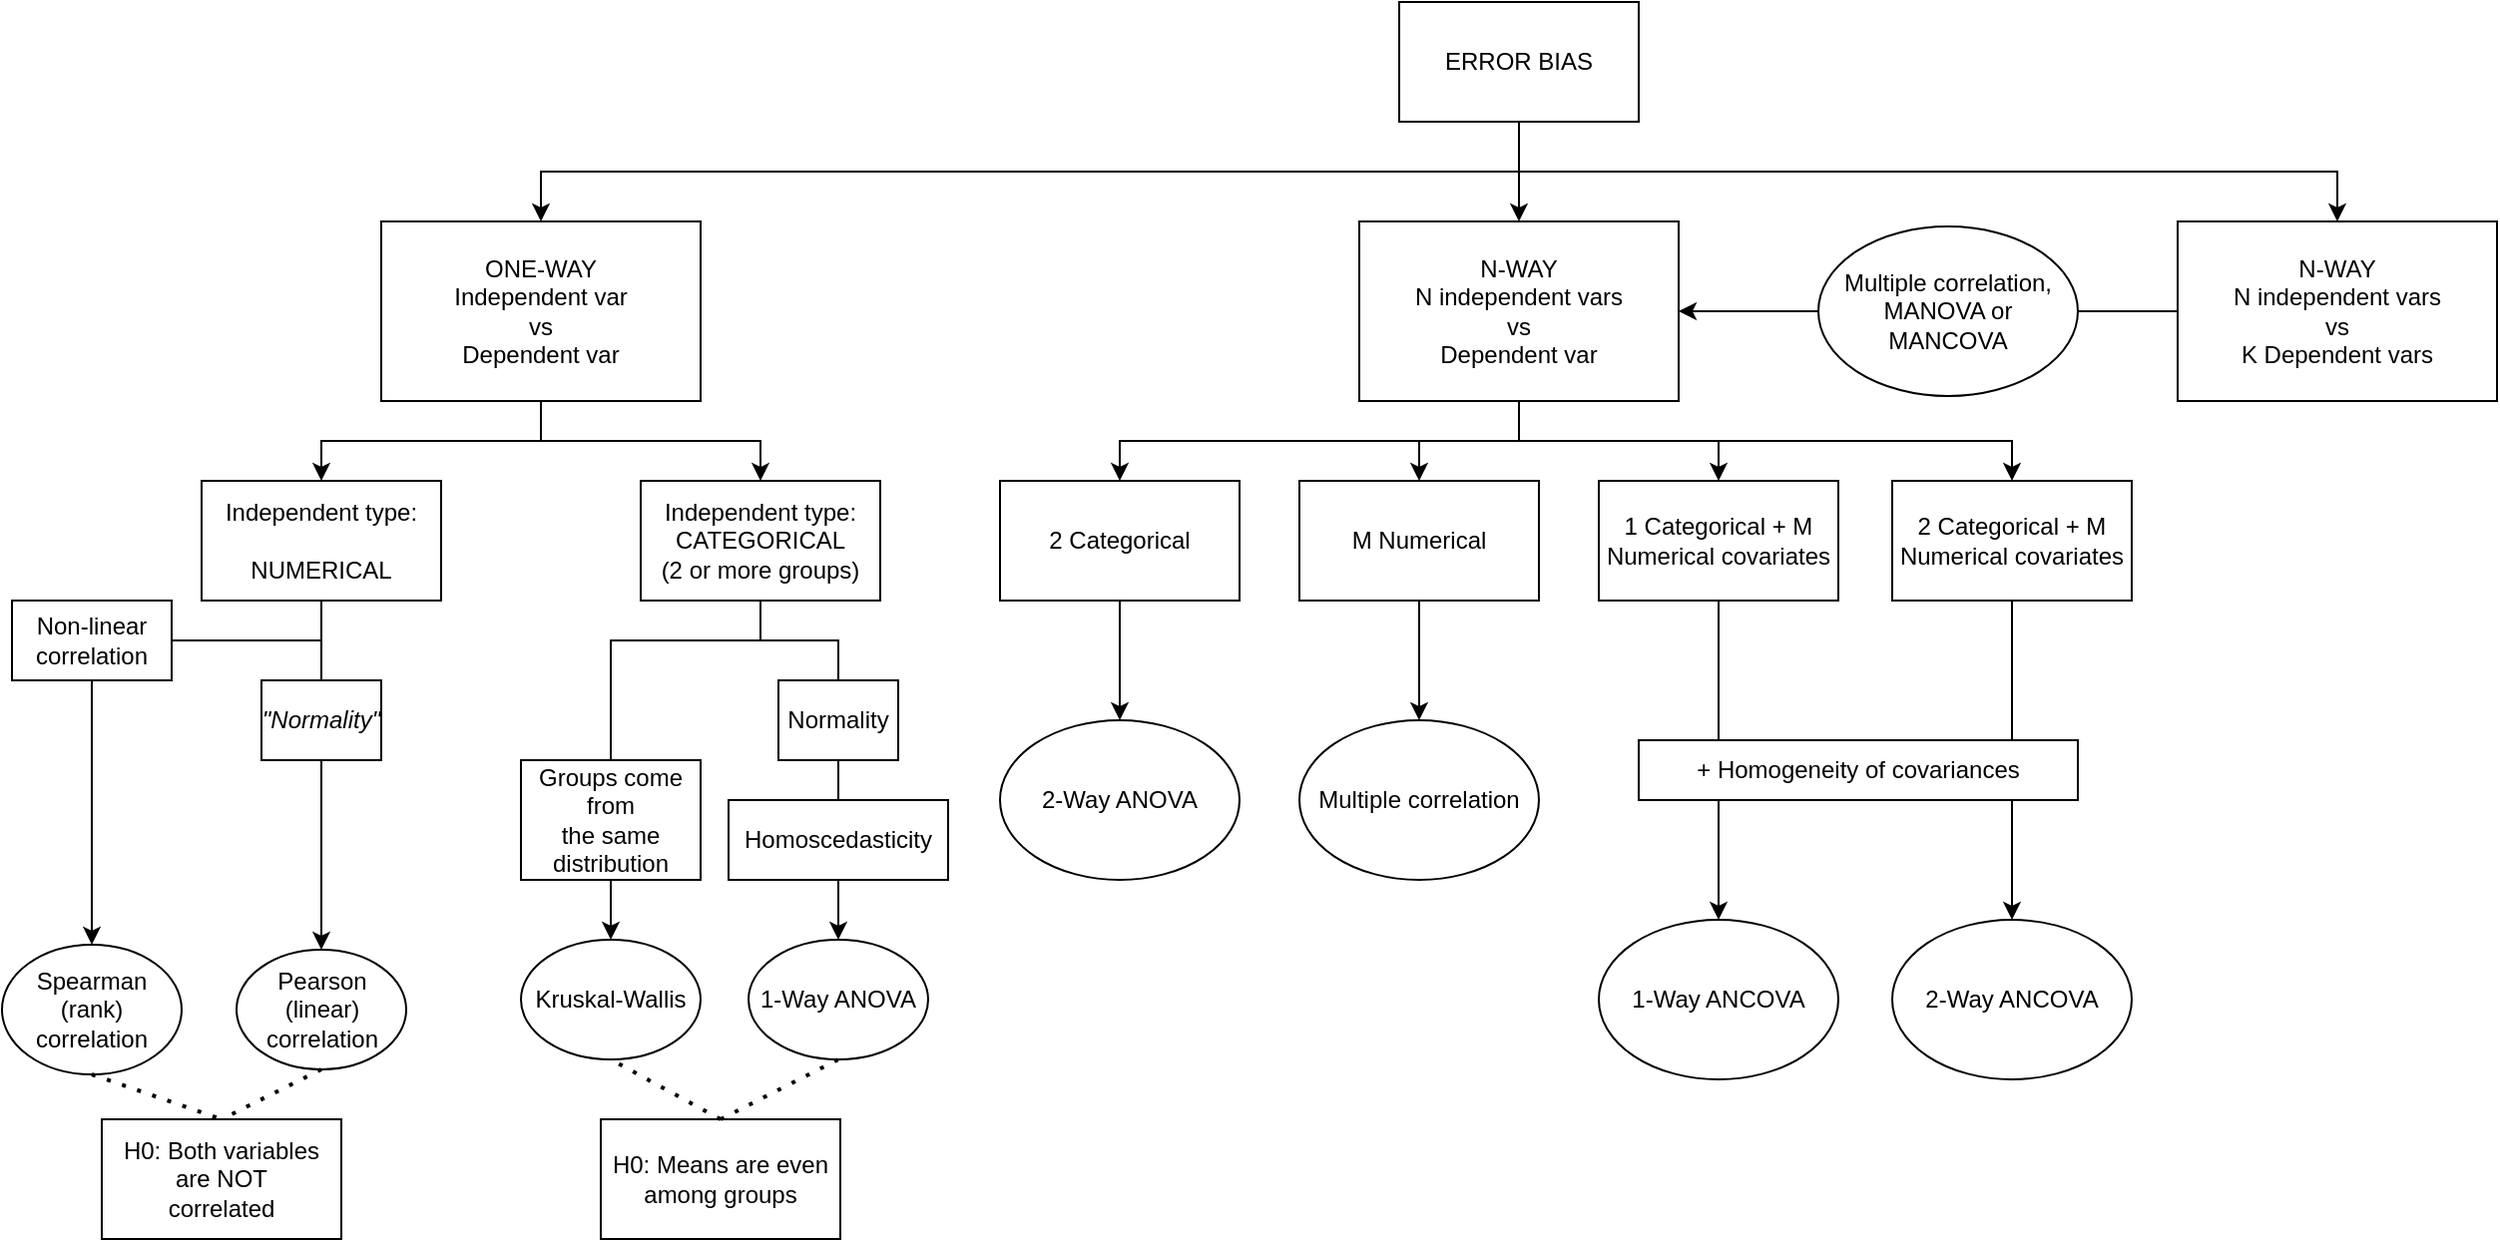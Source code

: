 <mxfile version="17.5.0" type="github">
  <diagram id="nlkPnwCIeHFaATNDk7t9" name="Page-1">
    <mxGraphModel dx="2249" dy="705" grid="1" gridSize="10" guides="1" tooltips="1" connect="1" arrows="1" fold="1" page="1" pageScale="1" pageWidth="827" pageHeight="1169" math="0" shadow="0">
      <root>
        <mxCell id="0" />
        <mxCell id="1" parent="0" />
        <mxCell id="x7gbHvze0u9rKhDAbI1o-14" style="edgeStyle=orthogonalEdgeStyle;rounded=0;orthogonalLoop=1;jettySize=auto;html=1;exitX=0.5;exitY=1;exitDx=0;exitDy=0;entryX=0.5;entryY=0;entryDx=0;entryDy=0;" parent="1" source="x7gbHvze0u9rKhDAbI1o-1" target="x7gbHvze0u9rKhDAbI1o-2" edge="1">
          <mxGeometry relative="1" as="geometry" />
        </mxCell>
        <mxCell id="x7gbHvze0u9rKhDAbI1o-38" style="edgeStyle=orthogonalEdgeStyle;rounded=0;orthogonalLoop=1;jettySize=auto;html=1;exitX=0.5;exitY=1;exitDx=0;exitDy=0;entryX=0.5;entryY=0;entryDx=0;entryDy=0;" parent="1" source="x7gbHvze0u9rKhDAbI1o-1" target="x7gbHvze0u9rKhDAbI1o-6" edge="1">
          <mxGeometry relative="1" as="geometry" />
        </mxCell>
        <mxCell id="x7gbHvze0u9rKhDAbI1o-61" style="edgeStyle=orthogonalEdgeStyle;rounded=0;orthogonalLoop=1;jettySize=auto;html=1;exitX=0.5;exitY=1;exitDx=0;exitDy=0;entryX=0.5;entryY=0;entryDx=0;entryDy=0;" parent="1" source="x7gbHvze0u9rKhDAbI1o-1" target="sU1CsyUOXi9waq4NskRp-3" edge="1">
          <mxGeometry relative="1" as="geometry">
            <mxPoint x="990" y="125" as="targetPoint" />
          </mxGeometry>
        </mxCell>
        <mxCell id="x7gbHvze0u9rKhDAbI1o-1" value="ERROR BIAS" style="rounded=0;whiteSpace=wrap;html=1;" parent="1" vertex="1">
          <mxGeometry x="580" y="40" width="120" height="60" as="geometry" />
        </mxCell>
        <mxCell id="x7gbHvze0u9rKhDAbI1o-15" style="edgeStyle=orthogonalEdgeStyle;rounded=0;orthogonalLoop=1;jettySize=auto;html=1;exitX=0.5;exitY=1;exitDx=0;exitDy=0;entryX=0.5;entryY=0;entryDx=0;entryDy=0;" parent="1" source="x7gbHvze0u9rKhDAbI1o-2" target="x7gbHvze0u9rKhDAbI1o-7" edge="1">
          <mxGeometry relative="1" as="geometry" />
        </mxCell>
        <mxCell id="x7gbHvze0u9rKhDAbI1o-19" style="edgeStyle=orthogonalEdgeStyle;rounded=0;orthogonalLoop=1;jettySize=auto;html=1;exitX=0.5;exitY=1;exitDx=0;exitDy=0;entryX=0.5;entryY=0;entryDx=0;entryDy=0;" parent="1" source="x7gbHvze0u9rKhDAbI1o-2" target="x7gbHvze0u9rKhDAbI1o-3" edge="1">
          <mxGeometry relative="1" as="geometry" />
        </mxCell>
        <mxCell id="x7gbHvze0u9rKhDAbI1o-2" value="ONE-WAY&lt;br&gt;Independent var&lt;br&gt;vs&lt;br&gt;Dependent var" style="rounded=0;whiteSpace=wrap;html=1;" parent="1" vertex="1">
          <mxGeometry x="70" y="150" width="160" height="90" as="geometry" />
        </mxCell>
        <mxCell id="x7gbHvze0u9rKhDAbI1o-23" style="edgeStyle=orthogonalEdgeStyle;rounded=0;orthogonalLoop=1;jettySize=auto;html=1;exitX=0.5;exitY=1;exitDx=0;exitDy=0;entryX=0.5;entryY=0;entryDx=0;entryDy=0;endArrow=none;" parent="1" source="x7gbHvze0u9rKhDAbI1o-3" target="x7gbHvze0u9rKhDAbI1o-20" edge="1">
          <mxGeometry relative="1" as="geometry" />
        </mxCell>
        <mxCell id="x7gbHvze0u9rKhDAbI1o-25" style="edgeStyle=orthogonalEdgeStyle;rounded=0;orthogonalLoop=1;jettySize=auto;html=1;exitX=0.5;exitY=1;exitDx=0;exitDy=0;entryX=0.5;entryY=0;entryDx=0;entryDy=0;endArrow=none;" parent="1" source="x7gbHvze0u9rKhDAbI1o-3" target="x7gbHvze0u9rKhDAbI1o-22" edge="1">
          <mxGeometry relative="1" as="geometry">
            <Array as="points">
              <mxPoint x="260" y="360" />
              <mxPoint x="185" y="360" />
            </Array>
          </mxGeometry>
        </mxCell>
        <mxCell id="x7gbHvze0u9rKhDAbI1o-3" value="Independent type:&lt;br&gt;CATEGORICAL&lt;br&gt;(2 or more groups)" style="rounded=0;whiteSpace=wrap;html=1;" parent="1" vertex="1">
          <mxGeometry x="200" y="280" width="120" height="60" as="geometry" />
        </mxCell>
        <mxCell id="x7gbHvze0u9rKhDAbI1o-50" style="edgeStyle=orthogonalEdgeStyle;rounded=0;orthogonalLoop=1;jettySize=auto;html=1;exitX=0.5;exitY=1;exitDx=0;exitDy=0;entryX=0.5;entryY=0;entryDx=0;entryDy=0;" parent="1" source="x7gbHvze0u9rKhDAbI1o-6" target="x7gbHvze0u9rKhDAbI1o-48" edge="1">
          <mxGeometry relative="1" as="geometry" />
        </mxCell>
        <mxCell id="x7gbHvze0u9rKhDAbI1o-51" style="edgeStyle=orthogonalEdgeStyle;rounded=0;orthogonalLoop=1;jettySize=auto;html=1;exitX=0.5;exitY=1;exitDx=0;exitDy=0;" parent="1" source="x7gbHvze0u9rKhDAbI1o-6" target="x7gbHvze0u9rKhDAbI1o-41" edge="1">
          <mxGeometry relative="1" as="geometry" />
        </mxCell>
        <mxCell id="x7gbHvze0u9rKhDAbI1o-52" style="edgeStyle=orthogonalEdgeStyle;rounded=0;orthogonalLoop=1;jettySize=auto;html=1;exitX=0.5;exitY=1;exitDx=0;exitDy=0;entryX=0.5;entryY=0;entryDx=0;entryDy=0;" parent="1" source="x7gbHvze0u9rKhDAbI1o-6" target="x7gbHvze0u9rKhDAbI1o-39" edge="1">
          <mxGeometry relative="1" as="geometry" />
        </mxCell>
        <mxCell id="x7gbHvze0u9rKhDAbI1o-53" style="edgeStyle=orthogonalEdgeStyle;rounded=0;orthogonalLoop=1;jettySize=auto;html=1;exitX=0.5;exitY=1;exitDx=0;exitDy=0;entryX=0.5;entryY=0;entryDx=0;entryDy=0;" parent="1" source="x7gbHvze0u9rKhDAbI1o-6" target="x7gbHvze0u9rKhDAbI1o-40" edge="1">
          <mxGeometry relative="1" as="geometry" />
        </mxCell>
        <mxCell id="x7gbHvze0u9rKhDAbI1o-6" value="N-WAY&lt;br&gt;N independent vars&lt;br&gt;vs&lt;br&gt;Dependent var" style="rounded=0;whiteSpace=wrap;html=1;" parent="1" vertex="1">
          <mxGeometry x="560" y="150" width="160" height="90" as="geometry" />
        </mxCell>
        <mxCell id="x7gbHvze0u9rKhDAbI1o-17" style="edgeStyle=orthogonalEdgeStyle;rounded=0;orthogonalLoop=1;jettySize=auto;html=1;exitX=0.5;exitY=1;exitDx=0;exitDy=0;entryX=0.5;entryY=0;entryDx=0;entryDy=0;" parent="1" source="x7gbHvze0u9rKhDAbI1o-7" target="x7gbHvze0u9rKhDAbI1o-8" edge="1">
          <mxGeometry relative="1" as="geometry">
            <Array as="points">
              <mxPoint x="40" y="430" />
              <mxPoint x="40" y="430" />
            </Array>
          </mxGeometry>
        </mxCell>
        <mxCell id="sU1CsyUOXi9waq4NskRp-6" style="edgeStyle=orthogonalEdgeStyle;rounded=0;orthogonalLoop=1;jettySize=auto;html=1;exitX=0.5;exitY=1;exitDx=0;exitDy=0;entryX=1;entryY=0.5;entryDx=0;entryDy=0;strokeColor=none;" edge="1" parent="1" source="x7gbHvze0u9rKhDAbI1o-7" target="sU1CsyUOXi9waq4NskRp-2">
          <mxGeometry relative="1" as="geometry" />
        </mxCell>
        <mxCell id="sU1CsyUOXi9waq4NskRp-9" style="edgeStyle=orthogonalEdgeStyle;rounded=0;orthogonalLoop=1;jettySize=auto;html=1;exitX=0.5;exitY=1;exitDx=0;exitDy=0;" edge="1" parent="1" source="x7gbHvze0u9rKhDAbI1o-7">
          <mxGeometry relative="1" as="geometry">
            <mxPoint x="-80" y="360" as="targetPoint" />
            <Array as="points">
              <mxPoint x="40" y="360" />
              <mxPoint x="-70" y="360" />
              <mxPoint x="-70" y="350" />
              <mxPoint x="-60" y="350" />
              <mxPoint x="-60" y="370" />
            </Array>
          </mxGeometry>
        </mxCell>
        <mxCell id="x7gbHvze0u9rKhDAbI1o-7" value="Independent type:&lt;br&gt;&lt;br&gt;NUMERICAL" style="rounded=0;whiteSpace=wrap;html=1;" parent="1" vertex="1">
          <mxGeometry x="-20" y="280" width="120" height="60" as="geometry" />
        </mxCell>
        <mxCell id="x7gbHvze0u9rKhDAbI1o-18" style="edgeStyle=orthogonalEdgeStyle;rounded=0;orthogonalLoop=1;jettySize=auto;html=1;exitX=0.5;exitY=1;exitDx=0;exitDy=0;entryX=0.5;entryY=0;entryDx=0;entryDy=0;" parent="1" source="x7gbHvze0u9rKhDAbI1o-8" target="x7gbHvze0u9rKhDAbI1o-9" edge="1">
          <mxGeometry relative="1" as="geometry" />
        </mxCell>
        <mxCell id="x7gbHvze0u9rKhDAbI1o-8" value="&lt;i&gt;&quot;Normality&quot;&lt;/i&gt;" style="rounded=0;whiteSpace=wrap;html=1;" parent="1" vertex="1">
          <mxGeometry x="10" y="380" width="60" height="40" as="geometry" />
        </mxCell>
        <mxCell id="x7gbHvze0u9rKhDAbI1o-9" value="Pearson&lt;br&gt;(linear) correlation" style="ellipse;whiteSpace=wrap;html=1;" parent="1" vertex="1">
          <mxGeometry x="-2.5" y="515" width="85" height="60" as="geometry" />
        </mxCell>
        <mxCell id="x7gbHvze0u9rKhDAbI1o-10" value="Spearman (rank)&lt;br&gt;correlation" style="ellipse;whiteSpace=wrap;html=1;" parent="1" vertex="1">
          <mxGeometry x="-120" y="512.5" width="90" height="65" as="geometry" />
        </mxCell>
        <mxCell id="x7gbHvze0u9rKhDAbI1o-24" style="edgeStyle=orthogonalEdgeStyle;rounded=0;orthogonalLoop=1;jettySize=auto;html=1;exitX=0.5;exitY=1;exitDx=0;exitDy=0;entryX=0.5;entryY=0;entryDx=0;entryDy=0;endArrow=none;" parent="1" source="x7gbHvze0u9rKhDAbI1o-20" target="x7gbHvze0u9rKhDAbI1o-21" edge="1">
          <mxGeometry relative="1" as="geometry" />
        </mxCell>
        <mxCell id="x7gbHvze0u9rKhDAbI1o-20" value="Normality" style="rounded=0;whiteSpace=wrap;html=1;" parent="1" vertex="1">
          <mxGeometry x="269" y="380" width="60" height="40" as="geometry" />
        </mxCell>
        <mxCell id="x7gbHvze0u9rKhDAbI1o-29" style="edgeStyle=orthogonalEdgeStyle;rounded=0;orthogonalLoop=1;jettySize=auto;html=1;exitX=0.5;exitY=1;exitDx=0;exitDy=0;entryX=0.5;entryY=0;entryDx=0;entryDy=0;" parent="1" source="x7gbHvze0u9rKhDAbI1o-21" target="x7gbHvze0u9rKhDAbI1o-28" edge="1">
          <mxGeometry relative="1" as="geometry" />
        </mxCell>
        <mxCell id="x7gbHvze0u9rKhDAbI1o-21" value="Homoscedasticity" style="rounded=0;whiteSpace=wrap;html=1;" parent="1" vertex="1">
          <mxGeometry x="244" y="440" width="110" height="40" as="geometry" />
        </mxCell>
        <mxCell id="x7gbHvze0u9rKhDAbI1o-27" style="edgeStyle=orthogonalEdgeStyle;rounded=0;orthogonalLoop=1;jettySize=auto;html=1;exitX=0.5;exitY=1;exitDx=0;exitDy=0;entryX=0.5;entryY=0;entryDx=0;entryDy=0;" parent="1" source="x7gbHvze0u9rKhDAbI1o-22" target="x7gbHvze0u9rKhDAbI1o-26" edge="1">
          <mxGeometry relative="1" as="geometry" />
        </mxCell>
        <mxCell id="x7gbHvze0u9rKhDAbI1o-22" value="Groups come from&lt;br&gt;the same distribution" style="rounded=0;whiteSpace=wrap;html=1;" parent="1" vertex="1">
          <mxGeometry x="140" y="420" width="90" height="60" as="geometry" />
        </mxCell>
        <mxCell id="x7gbHvze0u9rKhDAbI1o-26" value="Kruskal-Wallis" style="ellipse;whiteSpace=wrap;html=1;" parent="1" vertex="1">
          <mxGeometry x="140" y="510" width="90" height="60" as="geometry" />
        </mxCell>
        <mxCell id="x7gbHvze0u9rKhDAbI1o-28" value="1-Way ANOVA" style="ellipse;whiteSpace=wrap;html=1;" parent="1" vertex="1">
          <mxGeometry x="254" y="510" width="90" height="60" as="geometry" />
        </mxCell>
        <mxCell id="x7gbHvze0u9rKhDAbI1o-32" value="H0: Both variables are NOT&lt;br&gt;correlated" style="rounded=0;whiteSpace=wrap;html=1;" parent="1" vertex="1">
          <mxGeometry x="-70" y="600" width="120" height="60" as="geometry" />
        </mxCell>
        <mxCell id="x7gbHvze0u9rKhDAbI1o-33" value="" style="endArrow=none;dashed=1;html=1;dashPattern=1 3;strokeWidth=2;rounded=0;exitX=0.5;exitY=1;exitDx=0;exitDy=0;entryX=0.5;entryY=0;entryDx=0;entryDy=0;" parent="1" source="x7gbHvze0u9rKhDAbI1o-10" target="x7gbHvze0u9rKhDAbI1o-32" edge="1">
          <mxGeometry width="50" height="50" relative="1" as="geometry">
            <mxPoint x="390" y="470" as="sourcePoint" />
            <mxPoint x="440" y="420" as="targetPoint" />
          </mxGeometry>
        </mxCell>
        <mxCell id="x7gbHvze0u9rKhDAbI1o-34" value="" style="endArrow=none;dashed=1;html=1;dashPattern=1 3;strokeWidth=2;rounded=0;exitX=0.5;exitY=1;exitDx=0;exitDy=0;" parent="1" source="x7gbHvze0u9rKhDAbI1o-9" edge="1">
          <mxGeometry width="50" height="50" relative="1" as="geometry">
            <mxPoint x="-55" y="580" as="sourcePoint" />
            <mxPoint x="-10" y="600" as="targetPoint" />
          </mxGeometry>
        </mxCell>
        <mxCell id="x7gbHvze0u9rKhDAbI1o-35" value="H0: Means are even&lt;br&gt;among groups" style="rounded=0;whiteSpace=wrap;html=1;" parent="1" vertex="1">
          <mxGeometry x="180" y="600" width="120" height="60" as="geometry" />
        </mxCell>
        <mxCell id="x7gbHvze0u9rKhDAbI1o-36" value="" style="endArrow=none;dashed=1;html=1;dashPattern=1 3;strokeWidth=2;rounded=0;entryX=0.5;entryY=1;entryDx=0;entryDy=0;exitX=0.5;exitY=0;exitDx=0;exitDy=0;" parent="1" source="x7gbHvze0u9rKhDAbI1o-35" target="x7gbHvze0u9rKhDAbI1o-26" edge="1">
          <mxGeometry width="50" height="50" relative="1" as="geometry">
            <mxPoint x="100" y="680" as="sourcePoint" />
            <mxPoint x="150" y="630" as="targetPoint" />
          </mxGeometry>
        </mxCell>
        <mxCell id="x7gbHvze0u9rKhDAbI1o-37" value="" style="endArrow=none;dashed=1;html=1;dashPattern=1 3;strokeWidth=2;rounded=0;exitX=0.5;exitY=0;exitDx=0;exitDy=0;entryX=0.5;entryY=1;entryDx=0;entryDy=0;" parent="1" source="x7gbHvze0u9rKhDAbI1o-35" target="x7gbHvze0u9rKhDAbI1o-28" edge="1">
          <mxGeometry width="50" height="50" relative="1" as="geometry">
            <mxPoint x="300" y="620" as="sourcePoint" />
            <mxPoint x="350" y="570" as="targetPoint" />
          </mxGeometry>
        </mxCell>
        <mxCell id="x7gbHvze0u9rKhDAbI1o-56" value="" style="edgeStyle=orthogonalEdgeStyle;rounded=0;orthogonalLoop=1;jettySize=auto;html=1;" parent="1" source="x7gbHvze0u9rKhDAbI1o-39" target="x7gbHvze0u9rKhDAbI1o-45" edge="1">
          <mxGeometry relative="1" as="geometry" />
        </mxCell>
        <mxCell id="x7gbHvze0u9rKhDAbI1o-39" value="1 Categorical + M&lt;br&gt;Numerical covariates" style="rounded=0;whiteSpace=wrap;html=1;" parent="1" vertex="1">
          <mxGeometry x="680" y="280" width="120" height="60" as="geometry" />
        </mxCell>
        <mxCell id="x7gbHvze0u9rKhDAbI1o-57" value="" style="edgeStyle=orthogonalEdgeStyle;rounded=0;orthogonalLoop=1;jettySize=auto;html=1;" parent="1" source="x7gbHvze0u9rKhDAbI1o-40" target="x7gbHvze0u9rKhDAbI1o-46" edge="1">
          <mxGeometry relative="1" as="geometry" />
        </mxCell>
        <mxCell id="x7gbHvze0u9rKhDAbI1o-40" value="2 Categorical + M&lt;br&gt;Numerical covariates" style="rounded=0;whiteSpace=wrap;html=1;" parent="1" vertex="1">
          <mxGeometry x="827" y="280" width="120" height="60" as="geometry" />
        </mxCell>
        <mxCell id="x7gbHvze0u9rKhDAbI1o-55" value="" style="edgeStyle=orthogonalEdgeStyle;rounded=0;orthogonalLoop=1;jettySize=auto;html=1;" parent="1" source="x7gbHvze0u9rKhDAbI1o-41" target="x7gbHvze0u9rKhDAbI1o-47" edge="1">
          <mxGeometry relative="1" as="geometry" />
        </mxCell>
        <mxCell id="x7gbHvze0u9rKhDAbI1o-41" value="M Numerical" style="rounded=0;whiteSpace=wrap;html=1;" parent="1" vertex="1">
          <mxGeometry x="530" y="280" width="120" height="60" as="geometry" />
        </mxCell>
        <mxCell id="x7gbHvze0u9rKhDAbI1o-45" value="&lt;span&gt;1-Way ANCOVA&lt;/span&gt;" style="ellipse;whiteSpace=wrap;html=1;" parent="1" vertex="1">
          <mxGeometry x="680" y="500" width="120" height="80" as="geometry" />
        </mxCell>
        <mxCell id="x7gbHvze0u9rKhDAbI1o-46" value="&lt;span&gt;2-Way ANCOVA&lt;/span&gt;" style="ellipse;whiteSpace=wrap;html=1;" parent="1" vertex="1">
          <mxGeometry x="827" y="500" width="120" height="80" as="geometry" />
        </mxCell>
        <mxCell id="x7gbHvze0u9rKhDAbI1o-47" value="&lt;span&gt;Multiple correlation&lt;br&gt;&lt;/span&gt;" style="ellipse;whiteSpace=wrap;html=1;" parent="1" vertex="1">
          <mxGeometry x="530" y="400" width="120" height="80" as="geometry" />
        </mxCell>
        <mxCell id="x7gbHvze0u9rKhDAbI1o-54" style="edgeStyle=orthogonalEdgeStyle;rounded=0;orthogonalLoop=1;jettySize=auto;html=1;exitX=0.5;exitY=1;exitDx=0;exitDy=0;entryX=0.5;entryY=0;entryDx=0;entryDy=0;" parent="1" source="x7gbHvze0u9rKhDAbI1o-48" target="x7gbHvze0u9rKhDAbI1o-49" edge="1">
          <mxGeometry relative="1" as="geometry" />
        </mxCell>
        <mxCell id="x7gbHvze0u9rKhDAbI1o-48" value="2 Categorical" style="rounded=0;whiteSpace=wrap;html=1;" parent="1" vertex="1">
          <mxGeometry x="380" y="280" width="120" height="60" as="geometry" />
        </mxCell>
        <mxCell id="x7gbHvze0u9rKhDAbI1o-49" value="&lt;span&gt;2-Way ANOVA&lt;/span&gt;" style="ellipse;whiteSpace=wrap;html=1;" parent="1" vertex="1">
          <mxGeometry x="380" y="400" width="120" height="80" as="geometry" />
        </mxCell>
        <mxCell id="x7gbHvze0u9rKhDAbI1o-58" value="+ Homogeneity of covariances" style="rounded=0;whiteSpace=wrap;html=1;" parent="1" vertex="1">
          <mxGeometry x="700" y="410" width="220" height="30" as="geometry" />
        </mxCell>
        <mxCell id="sU1CsyUOXi9waq4NskRp-10" style="edgeStyle=orthogonalEdgeStyle;rounded=0;orthogonalLoop=1;jettySize=auto;html=1;exitX=0.5;exitY=1;exitDx=0;exitDy=0;entryX=0.5;entryY=0;entryDx=0;entryDy=0;" edge="1" parent="1" source="sU1CsyUOXi9waq4NskRp-2" target="x7gbHvze0u9rKhDAbI1o-10">
          <mxGeometry relative="1" as="geometry" />
        </mxCell>
        <mxCell id="sU1CsyUOXi9waq4NskRp-2" value="Non-linear&lt;br&gt;correlation" style="rounded=0;whiteSpace=wrap;html=1;" vertex="1" parent="1">
          <mxGeometry x="-115" y="340" width="80" height="40" as="geometry" />
        </mxCell>
        <mxCell id="sU1CsyUOXi9waq4NskRp-4" style="edgeStyle=orthogonalEdgeStyle;rounded=0;orthogonalLoop=1;jettySize=auto;html=1;entryX=1;entryY=0.5;entryDx=0;entryDy=0;" edge="1" parent="1" source="sU1CsyUOXi9waq4NskRp-3" target="x7gbHvze0u9rKhDAbI1o-6">
          <mxGeometry relative="1" as="geometry" />
        </mxCell>
        <mxCell id="sU1CsyUOXi9waq4NskRp-3" value="N-WAY&lt;br&gt;N independent vars&lt;br&gt;vs&lt;br&gt;K Dependent vars" style="rounded=0;whiteSpace=wrap;html=1;" vertex="1" parent="1">
          <mxGeometry x="970" y="150" width="160" height="90" as="geometry" />
        </mxCell>
        <mxCell id="sU1CsyUOXi9waq4NskRp-5" value="Multiple correlation,&lt;br&gt;MANOVA or&lt;br&gt;MANCOVA" style="ellipse;whiteSpace=wrap;html=1;" vertex="1" parent="1">
          <mxGeometry x="790" y="152.5" width="130" height="85" as="geometry" />
        </mxCell>
      </root>
    </mxGraphModel>
  </diagram>
</mxfile>
